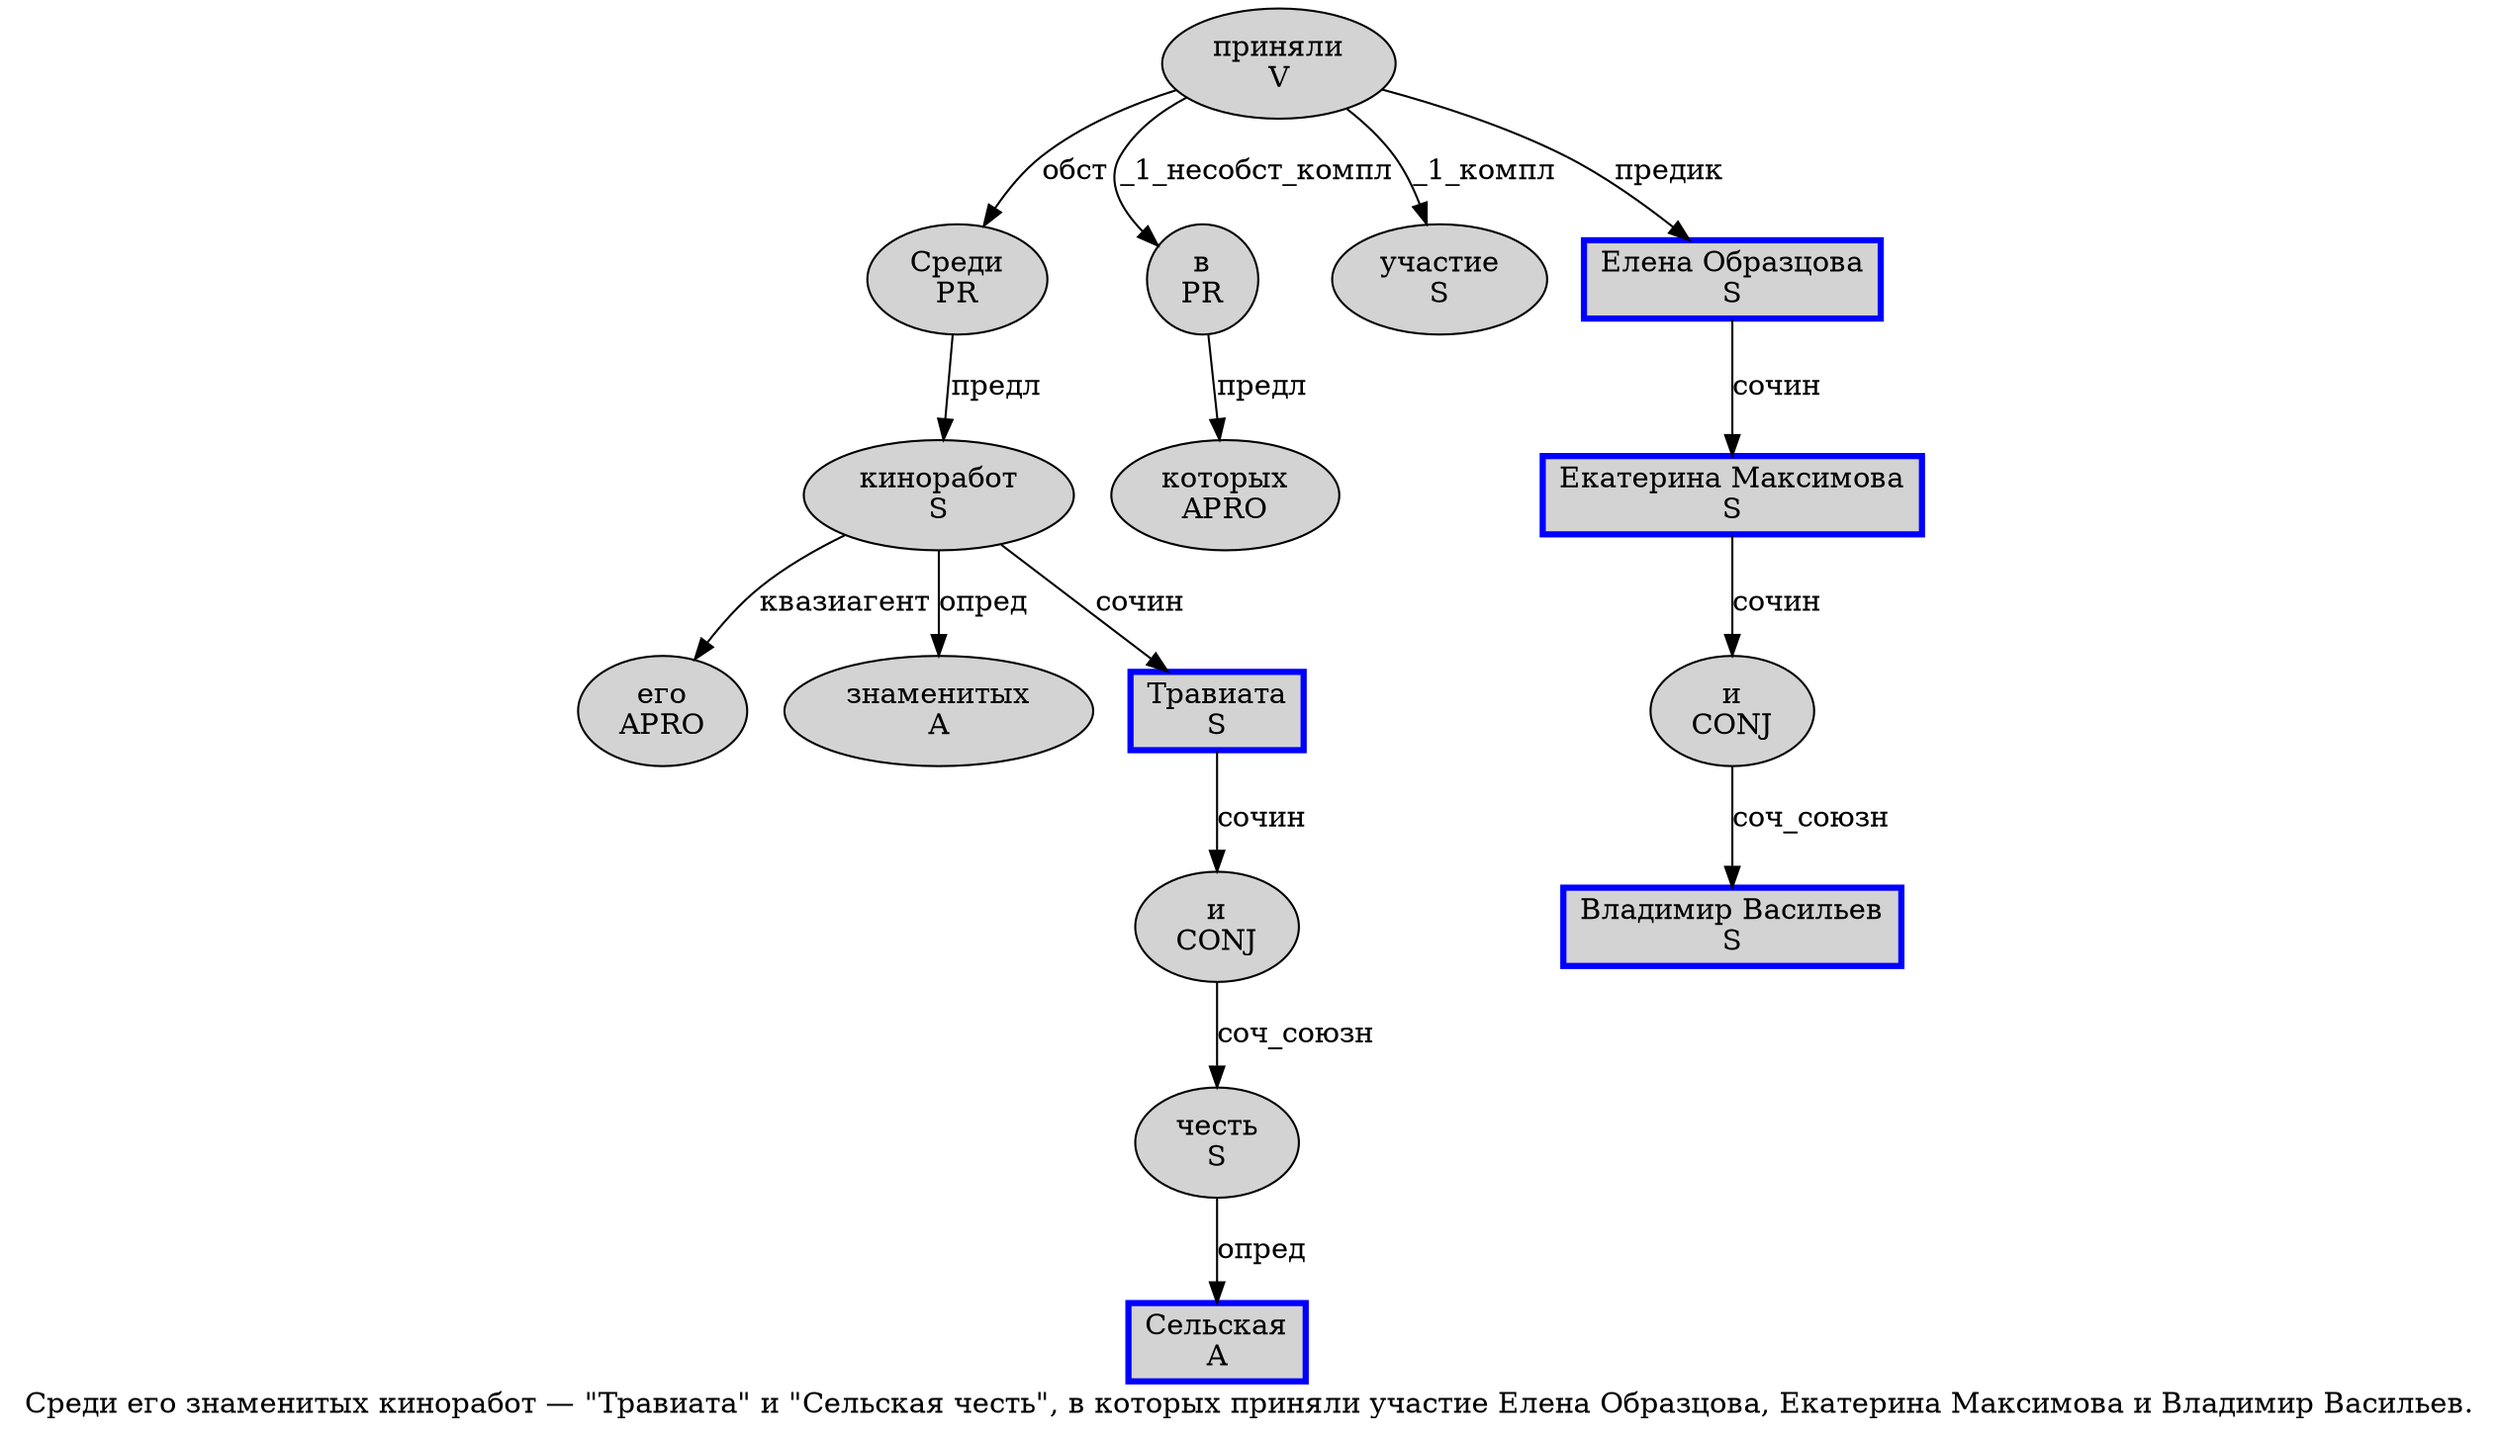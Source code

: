 digraph SENTENCE_201 {
	graph [label="Среди его знаменитых киноработ — \"Травиата\" и \"Сельская честь\", в которых приняли участие Елена Образцова, Екатерина Максимова и Владимир Васильев."]
	node [style=filled]
		0 [label="Среди
PR" color="" fillcolor=lightgray penwidth=1 shape=ellipse]
		1 [label="его
APRO" color="" fillcolor=lightgray penwidth=1 shape=ellipse]
		2 [label="знаменитых
A" color="" fillcolor=lightgray penwidth=1 shape=ellipse]
		3 [label="киноработ
S" color="" fillcolor=lightgray penwidth=1 shape=ellipse]
		6 [label="Травиата
S" color=blue fillcolor=lightgray penwidth=3 shape=box]
		8 [label="и
CONJ" color="" fillcolor=lightgray penwidth=1 shape=ellipse]
		10 [label="Сельская
A" color=blue fillcolor=lightgray penwidth=3 shape=box]
		11 [label="честь
S" color="" fillcolor=lightgray penwidth=1 shape=ellipse]
		14 [label="в
PR" color="" fillcolor=lightgray penwidth=1 shape=ellipse]
		15 [label="которых
APRO" color="" fillcolor=lightgray penwidth=1 shape=ellipse]
		16 [label="приняли
V" color="" fillcolor=lightgray penwidth=1 shape=ellipse]
		17 [label="участие
S" color="" fillcolor=lightgray penwidth=1 shape=ellipse]
		18 [label="Елена Образцова
S" color=blue fillcolor=lightgray penwidth=3 shape=box]
		20 [label="Екатерина Максимова
S" color=blue fillcolor=lightgray penwidth=3 shape=box]
		21 [label="и
CONJ" color="" fillcolor=lightgray penwidth=1 shape=ellipse]
		22 [label="Владимир Васильев
S" color=blue fillcolor=lightgray penwidth=3 shape=box]
			14 -> 15 [label="предл"]
			16 -> 0 [label="обст"]
			16 -> 14 [label="_1_несобст_компл"]
			16 -> 17 [label="_1_компл"]
			16 -> 18 [label="предик"]
			21 -> 22 [label="соч_союзн"]
			0 -> 3 [label="предл"]
			20 -> 21 [label="сочин"]
			8 -> 11 [label="соч_союзн"]
			6 -> 8 [label="сочин"]
			18 -> 20 [label="сочин"]
			3 -> 1 [label="квазиагент"]
			3 -> 2 [label="опред"]
			3 -> 6 [label="сочин"]
			11 -> 10 [label="опред"]
}
